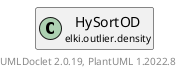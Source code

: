 @startuml
    remove .*\.(Instance|Par|Parameterizer|Factory)$
    set namespaceSeparator none
    hide empty fields
    hide empty methods

    class "<size:14>HySortOD.Par\n<size:10>elki.outlier.density" as elki.outlier.density.HySortOD.Par {
        {static} +B_ID: OptionID
        {static} +MIN_SPLIT_ID: OptionID
        #b: int
        #minSplit: int
        +configure(Parameterization): void
        +make(): HySortOD
    }

    interface "<size:14>Parameterizer\n<size:10>elki.utilities.optionhandling" as elki.utilities.optionhandling.Parameterizer [[../../utilities/optionhandling/Parameterizer.html]] {
        {abstract} +make(): Object
    }
    class "<size:14>HySortOD\n<size:10>elki.outlier.density" as elki.outlier.density.HySortOD [[HySortOD.html]]

    elki.utilities.optionhandling.Parameterizer <|.. elki.outlier.density.HySortOD.Par
    elki.outlier.density.HySortOD +-- elki.outlier.density.HySortOD.Par

    center footer UMLDoclet 2.0.19, PlantUML 1.2022.8
@enduml
